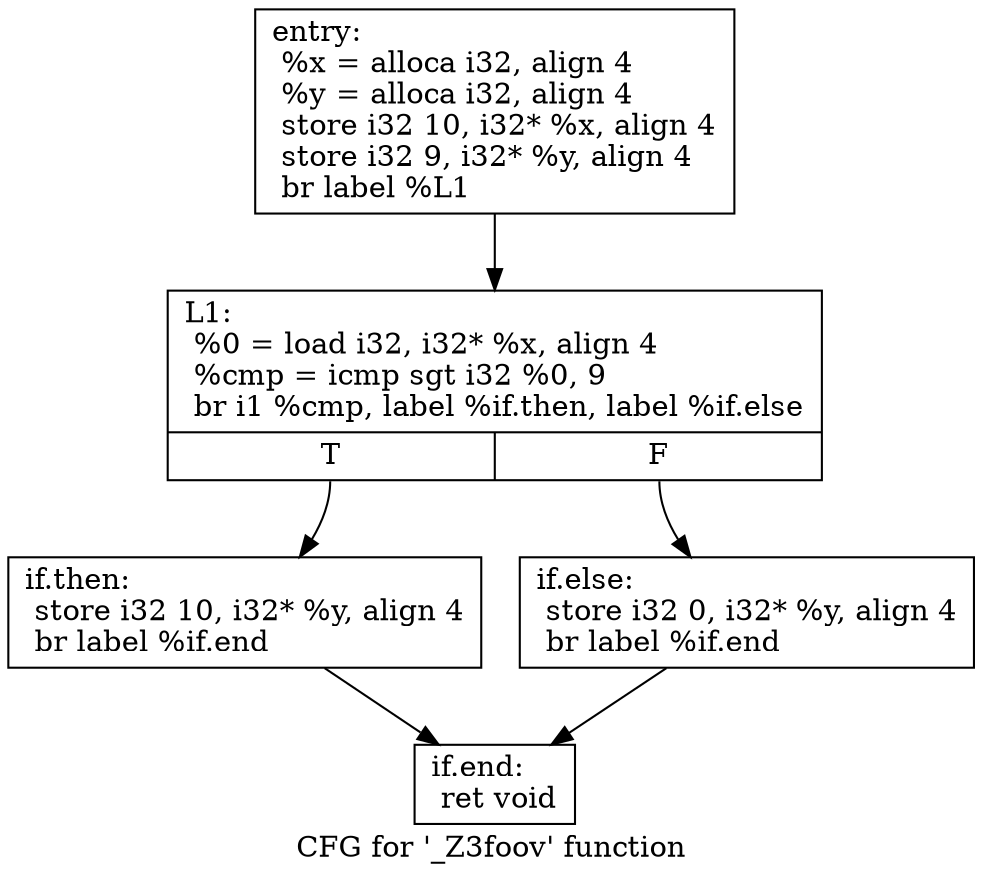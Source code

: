 digraph "CFG for '_Z3foov' function" {
	label="CFG for '_Z3foov' function";

	Node0x74b5900 [shape=record,label="{entry:\l  %x = alloca i32, align 4\l  %y = alloca i32, align 4\l  store i32 10, i32* %x, align 4\l  store i32 9, i32* %y, align 4\l  br label %L1\l}"];
	Node0x74b5900 -> Node0x74b62c0;
	Node0x74b62c0 [shape=record,label="{L1:                                               \l  %0 = load i32, i32* %x, align 4\l  %cmp = icmp sgt i32 %0, 9\l  br i1 %cmp, label %if.then, label %if.else\l|{<s0>T|<s1>F}}"];
	Node0x74b62c0:s0 -> Node0x74b64b0;
	Node0x74b62c0:s1 -> Node0x74b6580;
	Node0x74b64b0 [shape=record,label="{if.then:                                          \l  store i32 10, i32* %y, align 4\l  br label %if.end\l}"];
	Node0x74b64b0 -> Node0x74b6760;
	Node0x74b6580 [shape=record,label="{if.else:                                          \l  store i32 0, i32* %y, align 4\l  br label %if.end\l}"];
	Node0x74b6580 -> Node0x74b6760;
	Node0x74b6760 [shape=record,label="{if.end:                                           \l  ret void\l}"];
}
